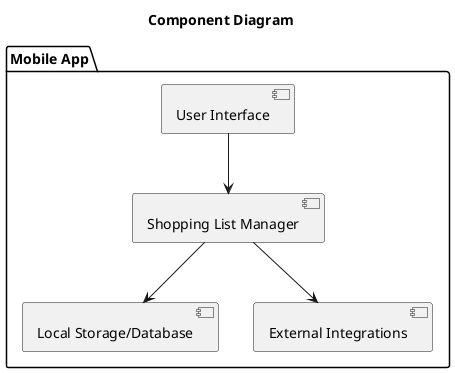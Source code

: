 @startuml
title : Component Diagram

package "Mobile App" {
  [User Interface]
  [Shopping List Manager]
  [Local Storage/Database]
  [External Integrations]

  [User Interface] --> [Shopping List Manager]
  [Shopping List Manager] --> [Local Storage/Database]
  [Shopping List Manager] --> [External Integrations]
}
@enduml
